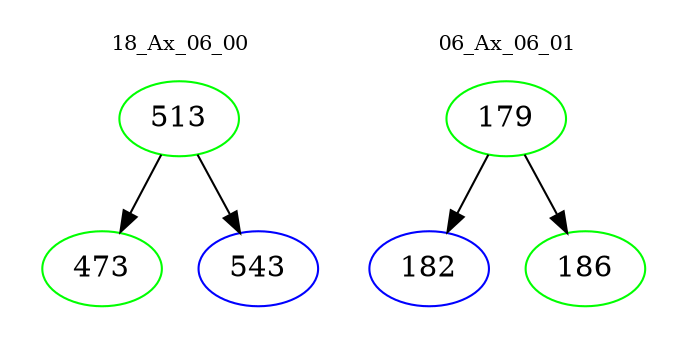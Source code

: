 digraph{
subgraph cluster_0 {
color = white
label = "18_Ax_06_00";
fontsize=10;
T0_513 [label="513", color="green"]
T0_513 -> T0_473 [color="black"]
T0_473 [label="473", color="green"]
T0_513 -> T0_543 [color="black"]
T0_543 [label="543", color="blue"]
}
subgraph cluster_1 {
color = white
label = "06_Ax_06_01";
fontsize=10;
T1_179 [label="179", color="green"]
T1_179 -> T1_182 [color="black"]
T1_182 [label="182", color="blue"]
T1_179 -> T1_186 [color="black"]
T1_186 [label="186", color="green"]
}
}
